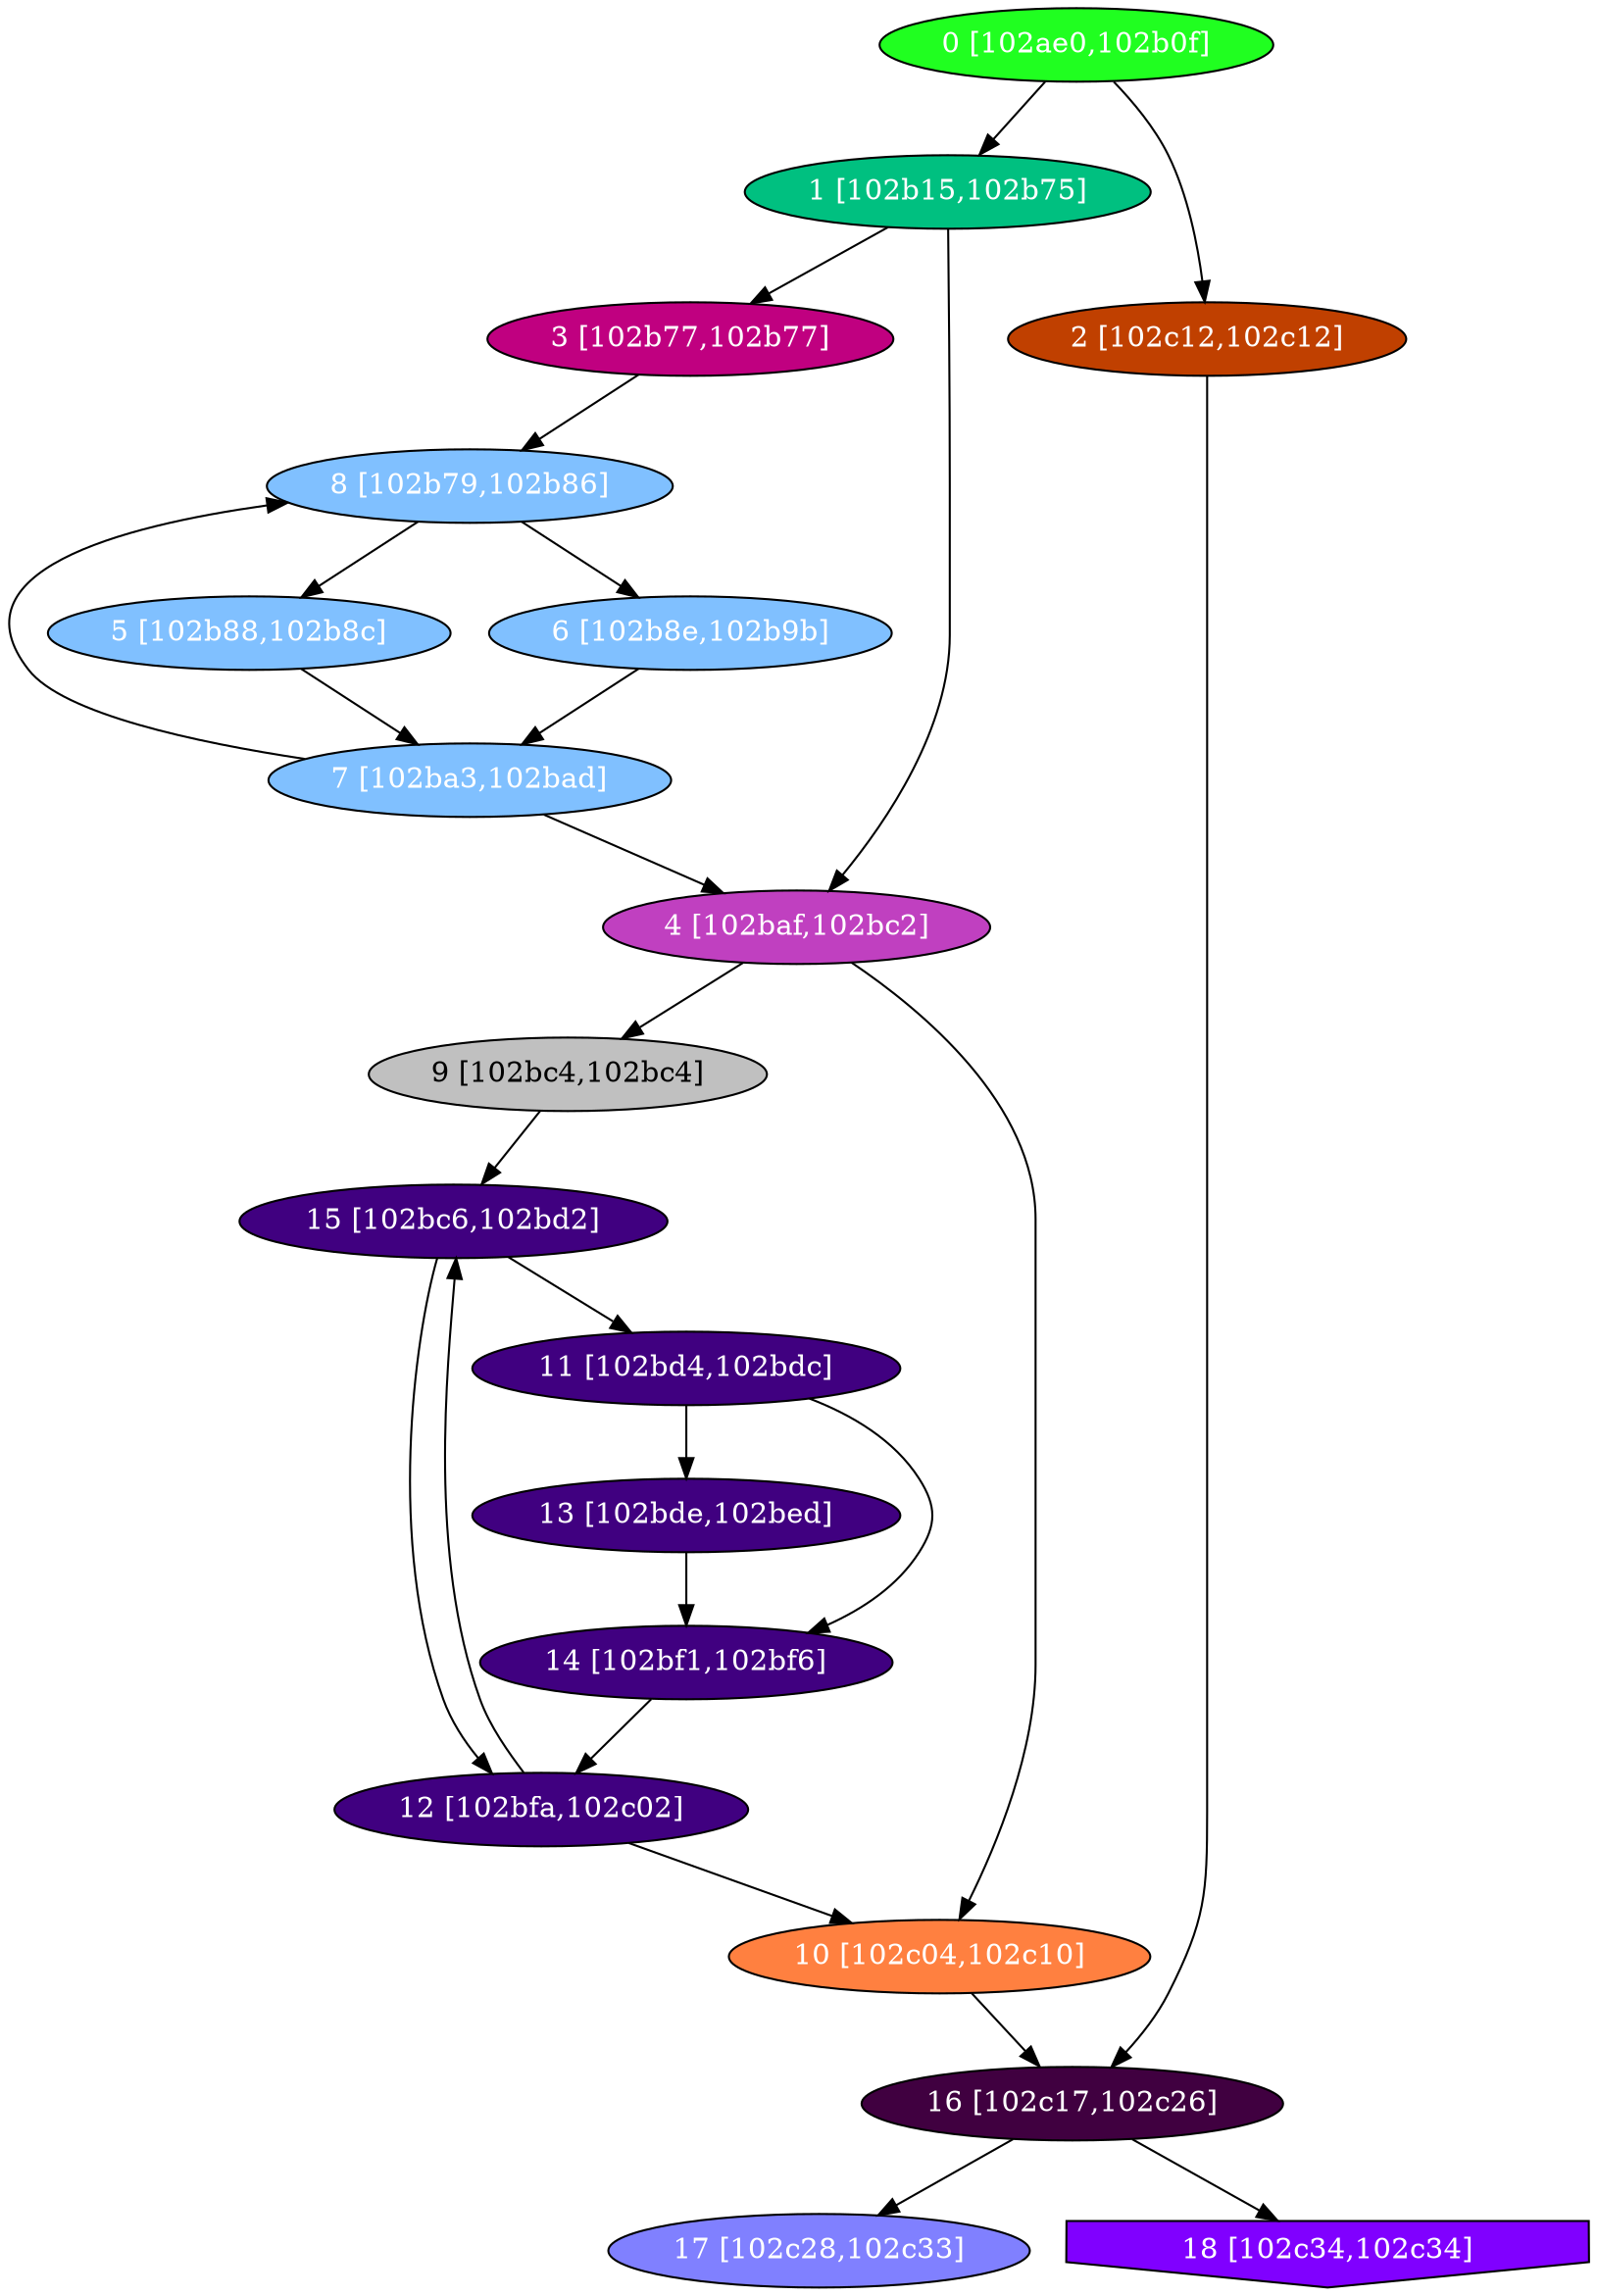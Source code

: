 diGraph libnss3{
	libnss3_0  [style=filled fillcolor="#20FF20" fontcolor="#ffffff" shape=oval label="0 [102ae0,102b0f]"]
	libnss3_1  [style=filled fillcolor="#00C080" fontcolor="#ffffff" shape=oval label="1 [102b15,102b75]"]
	libnss3_2  [style=filled fillcolor="#C04000" fontcolor="#ffffff" shape=oval label="2 [102c12,102c12]"]
	libnss3_3  [style=filled fillcolor="#C00080" fontcolor="#ffffff" shape=oval label="3 [102b77,102b77]"]
	libnss3_4  [style=filled fillcolor="#C040C0" fontcolor="#ffffff" shape=oval label="4 [102baf,102bc2]"]
	libnss3_5  [style=filled fillcolor="#80C0FF" fontcolor="#ffffff" shape=oval label="5 [102b88,102b8c]"]
	libnss3_6  [style=filled fillcolor="#80C0FF" fontcolor="#ffffff" shape=oval label="6 [102b8e,102b9b]"]
	libnss3_7  [style=filled fillcolor="#80C0FF" fontcolor="#ffffff" shape=oval label="7 [102ba3,102bad]"]
	libnss3_8  [style=filled fillcolor="#80C0FF" fontcolor="#ffffff" shape=oval label="8 [102b79,102b86]"]
	libnss3_9  [style=filled fillcolor="#C0C0C0" fontcolor="#000000" shape=oval label="9 [102bc4,102bc4]"]
	libnss3_a  [style=filled fillcolor="#FF8040" fontcolor="#ffffff" shape=oval label="10 [102c04,102c10]"]
	libnss3_b  [style=filled fillcolor="#400080" fontcolor="#ffffff" shape=oval label="11 [102bd4,102bdc]"]
	libnss3_c  [style=filled fillcolor="#400080" fontcolor="#ffffff" shape=oval label="12 [102bfa,102c02]"]
	libnss3_d  [style=filled fillcolor="#400080" fontcolor="#ffffff" shape=oval label="13 [102bde,102bed]"]
	libnss3_e  [style=filled fillcolor="#400080" fontcolor="#ffffff" shape=oval label="14 [102bf1,102bf6]"]
	libnss3_f  [style=filled fillcolor="#400080" fontcolor="#ffffff" shape=oval label="15 [102bc6,102bd2]"]
	libnss3_10  [style=filled fillcolor="#400040" fontcolor="#ffffff" shape=oval label="16 [102c17,102c26]"]
	libnss3_11  [style=filled fillcolor="#8080FF" fontcolor="#ffffff" shape=oval label="17 [102c28,102c33]"]
	libnss3_12  [style=filled fillcolor="#8000FF" fontcolor="#ffffff" shape=invhouse label="18 [102c34,102c34]"]

	libnss3_0 -> libnss3_1
	libnss3_0 -> libnss3_2
	libnss3_1 -> libnss3_3
	libnss3_1 -> libnss3_4
	libnss3_2 -> libnss3_10
	libnss3_3 -> libnss3_8
	libnss3_4 -> libnss3_9
	libnss3_4 -> libnss3_a
	libnss3_5 -> libnss3_7
	libnss3_6 -> libnss3_7
	libnss3_7 -> libnss3_4
	libnss3_7 -> libnss3_8
	libnss3_8 -> libnss3_5
	libnss3_8 -> libnss3_6
	libnss3_9 -> libnss3_f
	libnss3_a -> libnss3_10
	libnss3_b -> libnss3_d
	libnss3_b -> libnss3_e
	libnss3_c -> libnss3_a
	libnss3_c -> libnss3_f
	libnss3_d -> libnss3_e
	libnss3_e -> libnss3_c
	libnss3_f -> libnss3_b
	libnss3_f -> libnss3_c
	libnss3_10 -> libnss3_11
	libnss3_10 -> libnss3_12
}